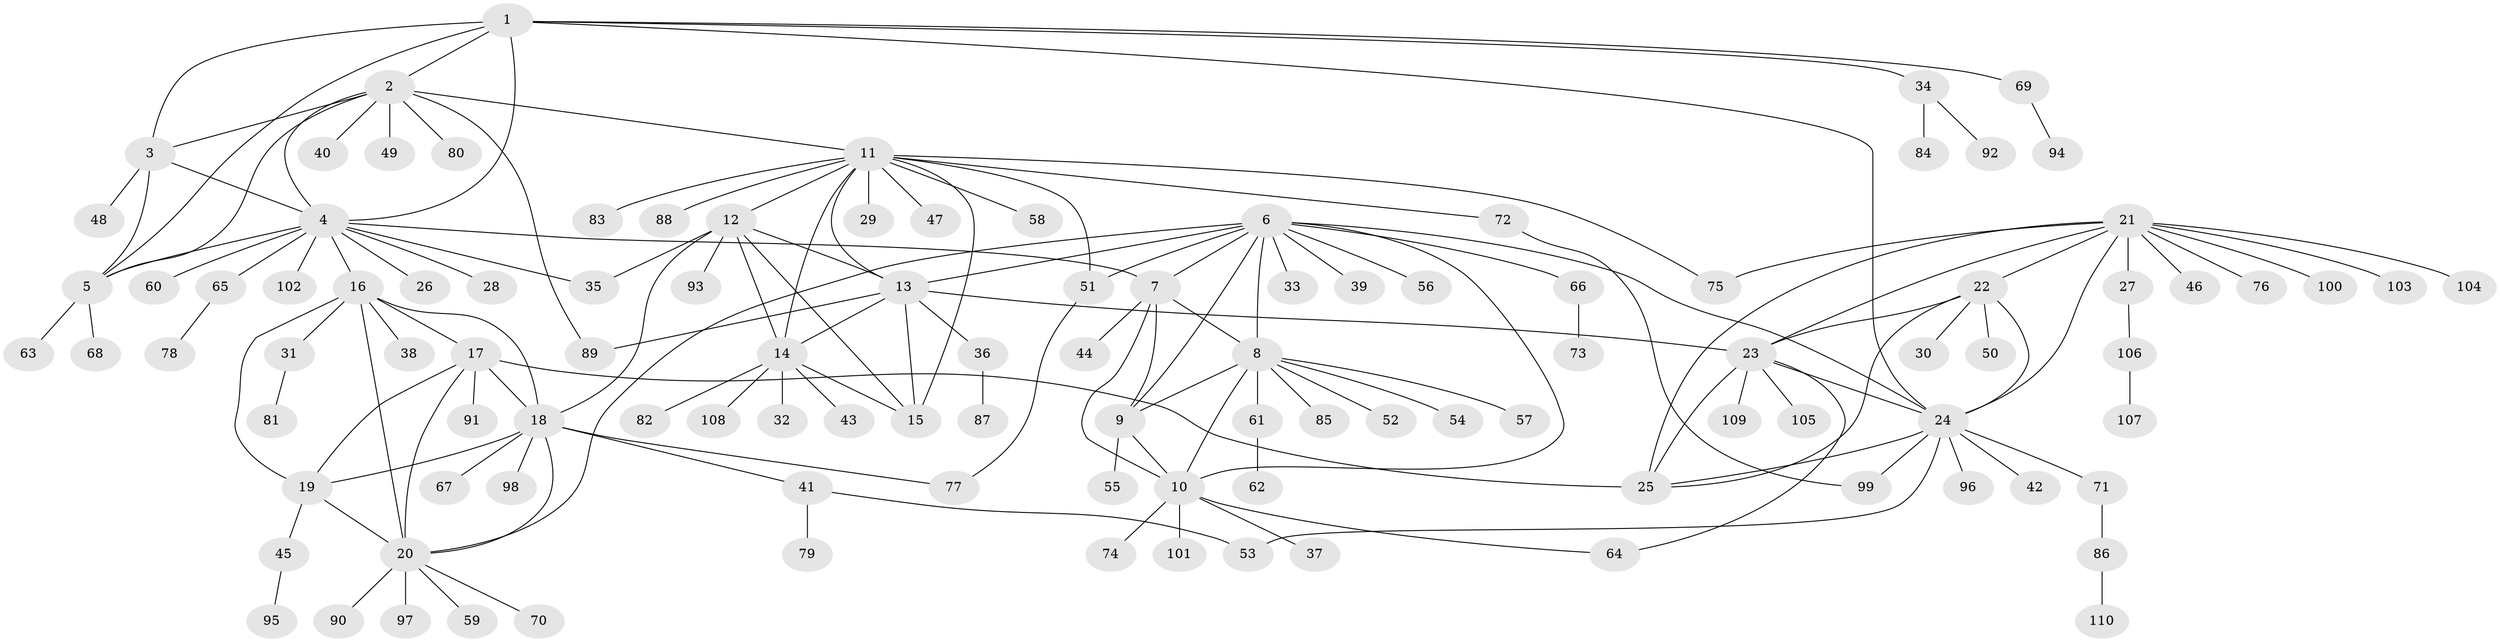// coarse degree distribution, {7: 0.03488372093023256, 15: 0.011627906976744186, 2: 0.1511627906976744, 11: 0.011627906976744186, 10: 0.023255813953488372, 3: 0.023255813953488372, 6: 0.046511627906976744, 12: 0.011627906976744186, 4: 0.03488372093023256, 9: 0.011627906976744186, 14: 0.011627906976744186, 1: 0.627906976744186}
// Generated by graph-tools (version 1.1) at 2025/24/03/03/25 07:24:14]
// undirected, 110 vertices, 153 edges
graph export_dot {
graph [start="1"]
  node [color=gray90,style=filled];
  1;
  2;
  3;
  4;
  5;
  6;
  7;
  8;
  9;
  10;
  11;
  12;
  13;
  14;
  15;
  16;
  17;
  18;
  19;
  20;
  21;
  22;
  23;
  24;
  25;
  26;
  27;
  28;
  29;
  30;
  31;
  32;
  33;
  34;
  35;
  36;
  37;
  38;
  39;
  40;
  41;
  42;
  43;
  44;
  45;
  46;
  47;
  48;
  49;
  50;
  51;
  52;
  53;
  54;
  55;
  56;
  57;
  58;
  59;
  60;
  61;
  62;
  63;
  64;
  65;
  66;
  67;
  68;
  69;
  70;
  71;
  72;
  73;
  74;
  75;
  76;
  77;
  78;
  79;
  80;
  81;
  82;
  83;
  84;
  85;
  86;
  87;
  88;
  89;
  90;
  91;
  92;
  93;
  94;
  95;
  96;
  97;
  98;
  99;
  100;
  101;
  102;
  103;
  104;
  105;
  106;
  107;
  108;
  109;
  110;
  1 -- 2;
  1 -- 3;
  1 -- 4;
  1 -- 5;
  1 -- 24;
  1 -- 34;
  1 -- 69;
  2 -- 3;
  2 -- 4;
  2 -- 5;
  2 -- 11;
  2 -- 40;
  2 -- 49;
  2 -- 80;
  2 -- 89;
  3 -- 4;
  3 -- 5;
  3 -- 48;
  4 -- 5;
  4 -- 7;
  4 -- 16;
  4 -- 26;
  4 -- 28;
  4 -- 35;
  4 -- 60;
  4 -- 65;
  4 -- 102;
  5 -- 63;
  5 -- 68;
  6 -- 7;
  6 -- 8;
  6 -- 9;
  6 -- 10;
  6 -- 13;
  6 -- 20;
  6 -- 24;
  6 -- 33;
  6 -- 39;
  6 -- 51;
  6 -- 56;
  6 -- 66;
  7 -- 8;
  7 -- 9;
  7 -- 10;
  7 -- 44;
  8 -- 9;
  8 -- 10;
  8 -- 52;
  8 -- 54;
  8 -- 57;
  8 -- 61;
  8 -- 85;
  9 -- 10;
  9 -- 55;
  10 -- 37;
  10 -- 64;
  10 -- 74;
  10 -- 101;
  11 -- 12;
  11 -- 13;
  11 -- 14;
  11 -- 15;
  11 -- 29;
  11 -- 47;
  11 -- 51;
  11 -- 58;
  11 -- 72;
  11 -- 75;
  11 -- 83;
  11 -- 88;
  12 -- 13;
  12 -- 14;
  12 -- 15;
  12 -- 18;
  12 -- 35;
  12 -- 93;
  13 -- 14;
  13 -- 15;
  13 -- 23;
  13 -- 36;
  13 -- 89;
  14 -- 15;
  14 -- 32;
  14 -- 43;
  14 -- 82;
  14 -- 108;
  16 -- 17;
  16 -- 18;
  16 -- 19;
  16 -- 20;
  16 -- 31;
  16 -- 38;
  17 -- 18;
  17 -- 19;
  17 -- 20;
  17 -- 25;
  17 -- 91;
  18 -- 19;
  18 -- 20;
  18 -- 41;
  18 -- 67;
  18 -- 77;
  18 -- 98;
  19 -- 20;
  19 -- 45;
  20 -- 59;
  20 -- 70;
  20 -- 90;
  20 -- 97;
  21 -- 22;
  21 -- 23;
  21 -- 24;
  21 -- 25;
  21 -- 27;
  21 -- 46;
  21 -- 75;
  21 -- 76;
  21 -- 100;
  21 -- 103;
  21 -- 104;
  22 -- 23;
  22 -- 24;
  22 -- 25;
  22 -- 30;
  22 -- 50;
  23 -- 24;
  23 -- 25;
  23 -- 64;
  23 -- 105;
  23 -- 109;
  24 -- 25;
  24 -- 42;
  24 -- 53;
  24 -- 71;
  24 -- 96;
  24 -- 99;
  27 -- 106;
  31 -- 81;
  34 -- 84;
  34 -- 92;
  36 -- 87;
  41 -- 53;
  41 -- 79;
  45 -- 95;
  51 -- 77;
  61 -- 62;
  65 -- 78;
  66 -- 73;
  69 -- 94;
  71 -- 86;
  72 -- 99;
  86 -- 110;
  106 -- 107;
}
